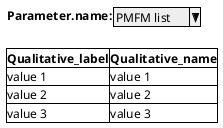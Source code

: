 @startsalt
{
  { <b>Parameter.name: | ^PMFM list^ }
.
{#
<b>Qualitative_label | <b>Qualitative_name
value 1 | value 1
value 2 | value 2
value 3 | value 3
}
}
@endsalt